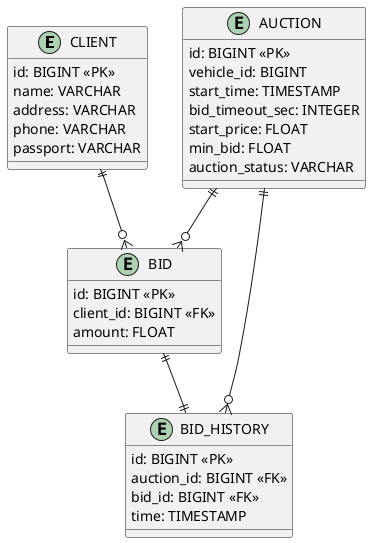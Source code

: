 @startuml

entity CLIENT {
    id: BIGINT <<PK>>
    name: VARCHAR
    address: VARCHAR
    phone: VARCHAR
    passport: VARCHAR
}

entity BID {
    id: BIGINT <<PK>>
    client_id: BIGINT <<FK>>
    amount: FLOAT
}

entity AUCTION {
    id: BIGINT <<PK>>
    vehicle_id: BIGINT
    start_time: TIMESTAMP
    bid_timeout_sec: INTEGER
    start_price: FLOAT
    min_bid: FLOAT
    auction_status: VARCHAR
}

entity BID_HISTORY {
    id: BIGINT <<PK>>
    auction_id: BIGINT <<FK>>
    bid_id: BIGINT <<FK>>
    time: TIMESTAMP
}


CLIENT ||--o{ BID
AUCTION ||--o{ BID
AUCTION ||--o{ BID_HISTORY
BID ||--|| BID_HISTORY

@enduml
